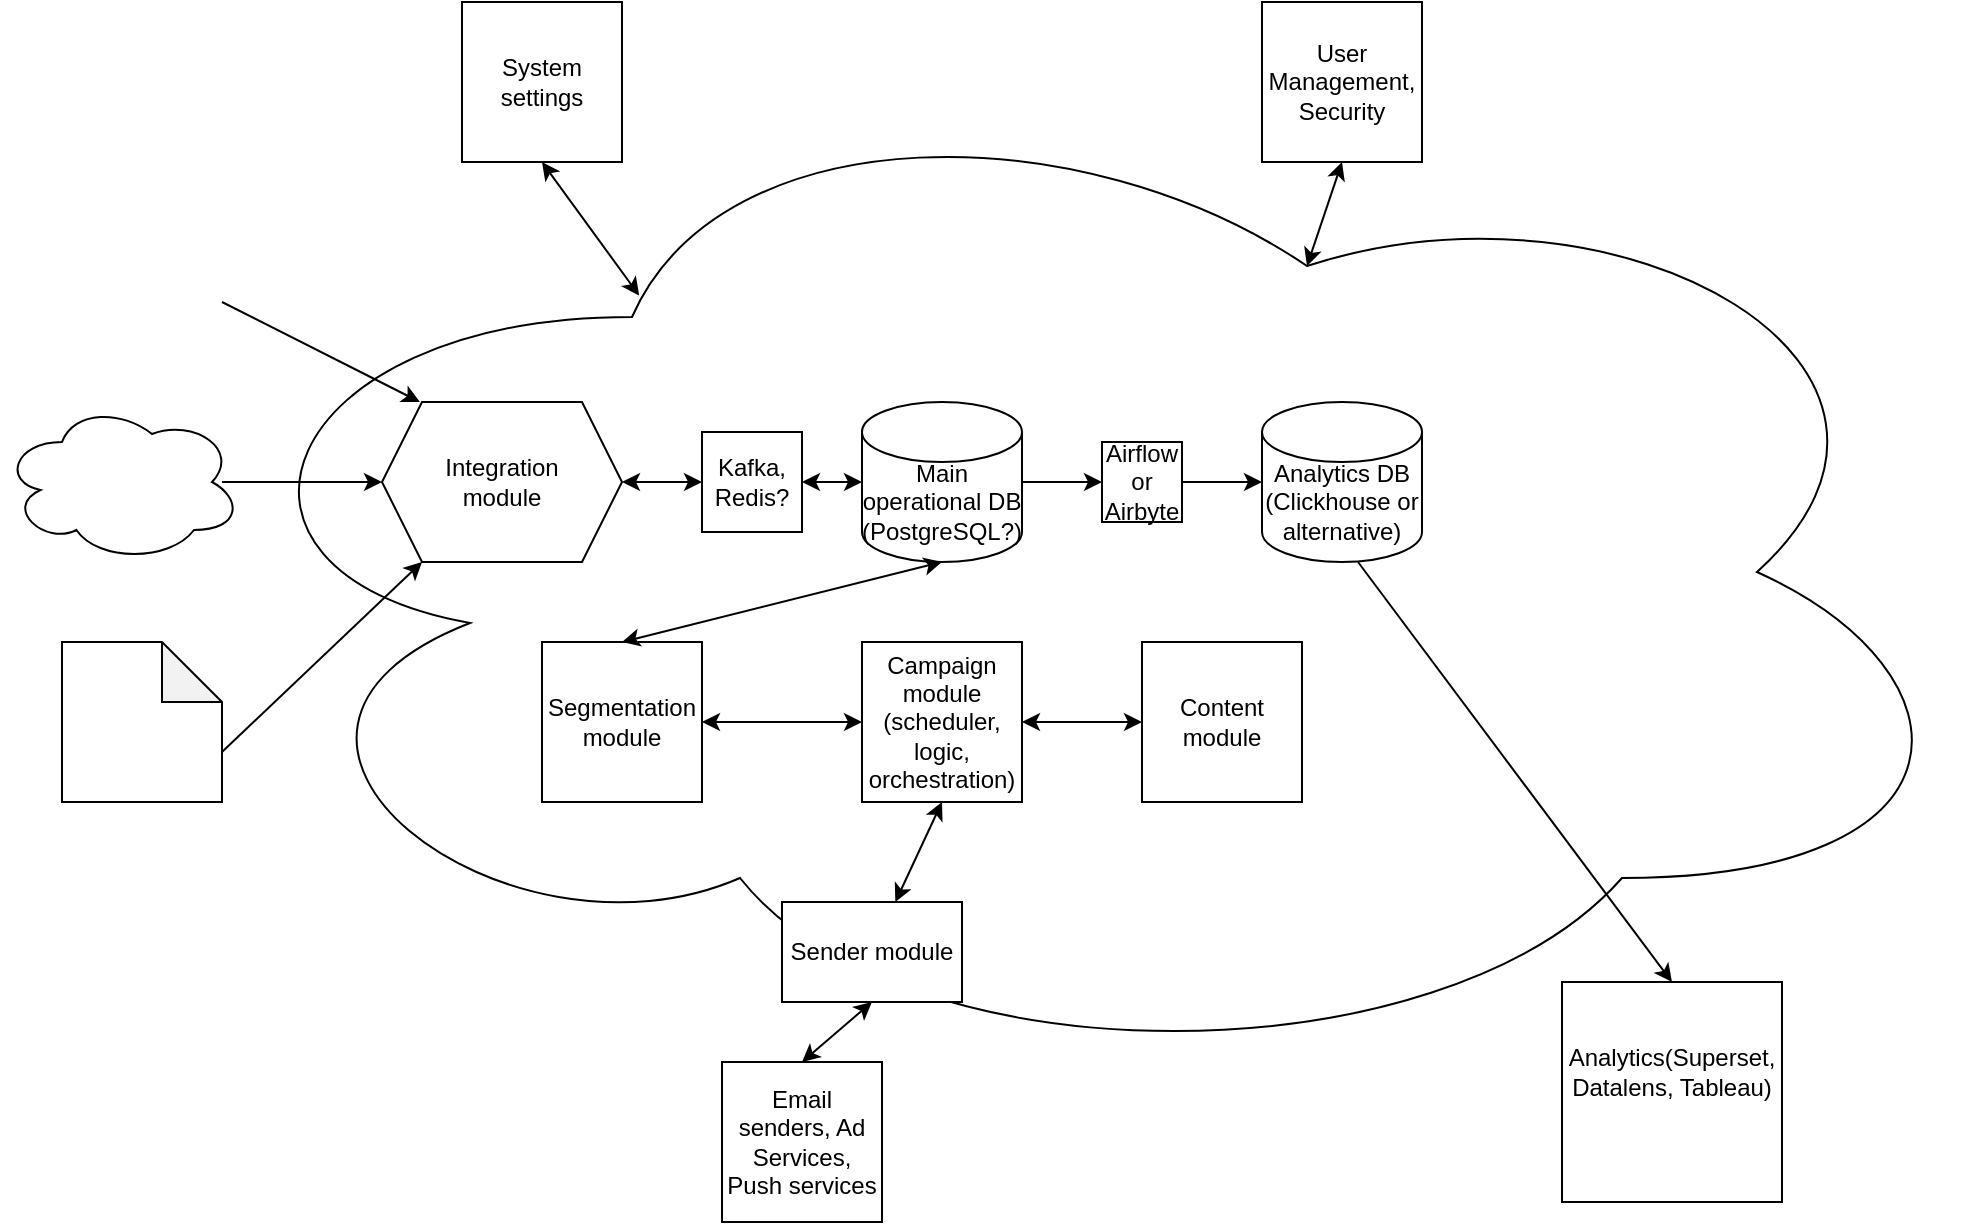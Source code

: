<mxfile version="21.6.8" type="github">
  <diagram id="R2lEEEUBdFMjLlhIrx00" name="Page-1">
    <mxGraphModel dx="2044" dy="724" grid="1" gridSize="10" guides="1" tooltips="1" connect="1" arrows="1" fold="1" page="1" pageScale="1" pageWidth="850" pageHeight="1100" math="0" shadow="0" extFonts="Permanent Marker^https://fonts.googleapis.com/css?family=Permanent+Marker">
      <root>
        <mxCell id="0" />
        <mxCell id="1" parent="0" />
        <mxCell id="Ih885j-gQeIAoYRl0RtT-35" value="" style="ellipse;shape=cloud;whiteSpace=wrap;html=1;" parent="1" vertex="1">
          <mxGeometry x="-20" y="70" width="900" height="510" as="geometry" />
        </mxCell>
        <mxCell id="Ih885j-gQeIAoYRl0RtT-2" value="" style="shape=cylinder3;whiteSpace=wrap;html=1;boundedLbl=1;backgroundOutline=1;size=15;" parent="1" vertex="1">
          <mxGeometry x="320" y="240" width="80" height="80" as="geometry" />
        </mxCell>
        <mxCell id="Ih885j-gQeIAoYRl0RtT-3" value="" style="shape=cylinder3;whiteSpace=wrap;html=1;boundedLbl=1;backgroundOutline=1;size=15;" parent="1" vertex="1">
          <mxGeometry x="520" y="240" width="80" height="80" as="geometry" />
        </mxCell>
        <mxCell id="Ih885j-gQeIAoYRl0RtT-6" value="" style="shape=hexagon;perimeter=hexagonPerimeter2;whiteSpace=wrap;html=1;fixedSize=1;" parent="1" vertex="1">
          <mxGeometry x="80" y="240" width="120" height="80" as="geometry" />
        </mxCell>
        <mxCell id="Ih885j-gQeIAoYRl0RtT-8" value="" style="endArrow=classic;html=1;rounded=0;entryX=0;entryY=0.5;entryDx=0;entryDy=0;entryPerimeter=0;" parent="1" source="Ih885j-gQeIAoYRl0RtT-36" target="Ih885j-gQeIAoYRl0RtT-3" edge="1">
          <mxGeometry width="50" height="50" relative="1" as="geometry">
            <mxPoint x="400" y="280" as="sourcePoint" />
            <mxPoint x="450" y="230" as="targetPoint" />
          </mxGeometry>
        </mxCell>
        <mxCell id="Ih885j-gQeIAoYRl0RtT-9" value="" style="endArrow=classic;startArrow=classic;html=1;rounded=0;exitX=1;exitY=0.5;exitDx=0;exitDy=0;entryX=0;entryY=0.5;entryDx=0;entryDy=0;entryPerimeter=0;" parent="1" source="-zgZr7tTHHLQQjpWOJJ2-16" target="Ih885j-gQeIAoYRl0RtT-2" edge="1">
          <mxGeometry width="50" height="50" relative="1" as="geometry">
            <mxPoint x="400" y="380" as="sourcePoint" />
            <mxPoint x="450" y="330" as="targetPoint" />
          </mxGeometry>
        </mxCell>
        <mxCell id="Ih885j-gQeIAoYRl0RtT-10" value="" style="endArrow=classic;html=1;rounded=0;exitX=1;exitY=0.5;exitDx=0;exitDy=0;entryX=0;entryY=0.5;entryDx=0;entryDy=0;" parent="1" target="Ih885j-gQeIAoYRl0RtT-6" edge="1">
          <mxGeometry width="50" height="50" relative="1" as="geometry">
            <mxPoint y="280" as="sourcePoint" />
            <mxPoint x="340" y="330" as="targetPoint" />
          </mxGeometry>
        </mxCell>
        <mxCell id="Ih885j-gQeIAoYRl0RtT-11" value="" style="whiteSpace=wrap;html=1;aspect=fixed;" parent="1" vertex="1">
          <mxGeometry x="670" y="530" width="110" height="110" as="geometry" />
        </mxCell>
        <mxCell id="Ih885j-gQeIAoYRl0RtT-12" value="Segmentation module" style="whiteSpace=wrap;html=1;aspect=fixed;" parent="1" vertex="1">
          <mxGeometry x="160" y="360" width="80" height="80" as="geometry" />
        </mxCell>
        <mxCell id="Ih885j-gQeIAoYRl0RtT-14" value="" style="endArrow=classic;startArrow=classic;html=1;rounded=0;entryX=0.5;entryY=1;entryDx=0;entryDy=0;entryPerimeter=0;exitX=0.5;exitY=0;exitDx=0;exitDy=0;" parent="1" source="Ih885j-gQeIAoYRl0RtT-12" target="Ih885j-gQeIAoYRl0RtT-2" edge="1">
          <mxGeometry width="50" height="50" relative="1" as="geometry">
            <mxPoint x="290" y="380" as="sourcePoint" />
            <mxPoint x="340" y="330" as="targetPoint" />
          </mxGeometry>
        </mxCell>
        <mxCell id="Ih885j-gQeIAoYRl0RtT-15" value="" style="endArrow=classic;html=1;rounded=0;entryX=0.5;entryY=0;entryDx=0;entryDy=0;exitX=0.6;exitY=1;exitDx=0;exitDy=0;exitPerimeter=0;" parent="1" source="Ih885j-gQeIAoYRl0RtT-3" target="Ih885j-gQeIAoYRl0RtT-11" edge="1">
          <mxGeometry width="50" height="50" relative="1" as="geometry">
            <mxPoint x="290" y="380" as="sourcePoint" />
            <mxPoint x="340" y="330" as="targetPoint" />
          </mxGeometry>
        </mxCell>
        <mxCell id="Ih885j-gQeIAoYRl0RtT-16" value="" style="ellipse;shape=cloud;whiteSpace=wrap;html=1;" parent="1" vertex="1">
          <mxGeometry x="-110" y="240" width="120" height="80" as="geometry" />
        </mxCell>
        <mxCell id="Ih885j-gQeIAoYRl0RtT-17" value="" style="shape=note;whiteSpace=wrap;html=1;backgroundOutline=1;darkOpacity=0.05;" parent="1" vertex="1">
          <mxGeometry x="-80" y="360" width="80" height="80" as="geometry" />
        </mxCell>
        <mxCell id="Ih885j-gQeIAoYRl0RtT-18" value="" style="endArrow=classic;html=1;rounded=0;exitX=0;exitY=0;exitDx=80;exitDy=55;exitPerimeter=0;" parent="1" source="Ih885j-gQeIAoYRl0RtT-17" edge="1">
          <mxGeometry width="50" height="50" relative="1" as="geometry">
            <mxPoint x="50" y="370" as="sourcePoint" />
            <mxPoint x="100" y="320" as="targetPoint" />
          </mxGeometry>
        </mxCell>
        <mxCell id="Ih885j-gQeIAoYRl0RtT-19" value="" style="endArrow=classic;html=1;rounded=0;entryX=0.158;entryY=0;entryDx=0;entryDy=0;entryPerimeter=0;" parent="1" target="Ih885j-gQeIAoYRl0RtT-6" edge="1">
          <mxGeometry width="50" height="50" relative="1" as="geometry">
            <mxPoint y="190" as="sourcePoint" />
            <mxPoint x="30" y="170" as="targetPoint" />
          </mxGeometry>
        </mxCell>
        <mxCell id="Ih885j-gQeIAoYRl0RtT-20" value="Analytics DB (Clickhouse or alternative)" style="text;html=1;strokeColor=none;fillColor=none;align=center;verticalAlign=middle;whiteSpace=wrap;rounded=0;" parent="1" vertex="1">
          <mxGeometry x="520" y="280" width="80" height="20" as="geometry" />
        </mxCell>
        <mxCell id="Ih885j-gQeIAoYRl0RtT-21" value="Main operational DB (PostgreSQL?)" style="text;html=1;strokeColor=none;fillColor=none;align=center;verticalAlign=middle;whiteSpace=wrap;rounded=0;" parent="1" vertex="1">
          <mxGeometry x="320" y="275" width="80" height="30" as="geometry" />
        </mxCell>
        <mxCell id="Ih885j-gQeIAoYRl0RtT-25" value="" style="whiteSpace=wrap;html=1;aspect=fixed;" parent="1" vertex="1">
          <mxGeometry x="120" y="40" width="80" height="80" as="geometry" />
        </mxCell>
        <mxCell id="Ih885j-gQeIAoYRl0RtT-26" value="System settings " style="text;html=1;strokeColor=none;fillColor=none;align=center;verticalAlign=middle;whiteSpace=wrap;rounded=0;" parent="1" vertex="1">
          <mxGeometry x="120" y="65" width="80" height="30" as="geometry" />
        </mxCell>
        <mxCell id="Ih885j-gQeIAoYRl0RtT-28" value="" style="whiteSpace=wrap;html=1;aspect=fixed;" parent="1" vertex="1">
          <mxGeometry x="520" y="40" width="80" height="80" as="geometry" />
        </mxCell>
        <mxCell id="Ih885j-gQeIAoYRl0RtT-29" value="User Management, Security" style="text;html=1;strokeColor=none;fillColor=none;align=center;verticalAlign=middle;whiteSpace=wrap;rounded=0;" parent="1" vertex="1">
          <mxGeometry x="520" y="65" width="80" height="30" as="geometry" />
        </mxCell>
        <mxCell id="Ih885j-gQeIAoYRl0RtT-32" value="" style="endArrow=classic;startArrow=classic;html=1;rounded=0;exitX=0.625;exitY=0.2;exitDx=0;exitDy=0;exitPerimeter=0;entryX=0.5;entryY=1;entryDx=0;entryDy=0;" parent="1" source="Ih885j-gQeIAoYRl0RtT-35" target="Ih885j-gQeIAoYRl0RtT-28" edge="1">
          <mxGeometry width="50" height="50" relative="1" as="geometry">
            <mxPoint x="520" y="170" as="sourcePoint" />
            <mxPoint x="570" y="120" as="targetPoint" />
          </mxGeometry>
        </mxCell>
        <mxCell id="Ih885j-gQeIAoYRl0RtT-37" value="" style="endArrow=classic;html=1;rounded=0;entryX=0;entryY=0.5;entryDx=0;entryDy=0;entryPerimeter=0;" parent="1" target="Ih885j-gQeIAoYRl0RtT-36" edge="1">
          <mxGeometry width="50" height="50" relative="1" as="geometry">
            <mxPoint x="400" y="280" as="sourcePoint" />
            <mxPoint x="520" y="280" as="targetPoint" />
          </mxGeometry>
        </mxCell>
        <mxCell id="Ih885j-gQeIAoYRl0RtT-36" value="Airflow or Airbyte" style="whiteSpace=wrap;html=1;aspect=fixed;" parent="1" vertex="1">
          <mxGeometry x="440" y="260" width="40" height="40" as="geometry" />
        </mxCell>
        <mxCell id="Ih885j-gQeIAoYRl0RtT-38" value="Analytics(Superset, Datalens, Tableau)" style="text;html=1;strokeColor=none;fillColor=none;align=center;verticalAlign=middle;whiteSpace=wrap;rounded=0;" parent="1" vertex="1">
          <mxGeometry x="695" y="560" width="60" height="30" as="geometry" />
        </mxCell>
        <mxCell id="VZs4IlFo4X3rYlclZ3aj-1" value="Integration module" style="text;html=1;strokeColor=none;fillColor=none;align=center;verticalAlign=middle;whiteSpace=wrap;rounded=0;" parent="1" vertex="1">
          <mxGeometry x="110" y="265" width="60" height="30" as="geometry" />
        </mxCell>
        <mxCell id="-zgZr7tTHHLQQjpWOJJ2-1" value="Content module" style="whiteSpace=wrap;html=1;aspect=fixed;" vertex="1" parent="1">
          <mxGeometry x="460" y="360" width="80" height="80" as="geometry" />
        </mxCell>
        <mxCell id="-zgZr7tTHHLQQjpWOJJ2-6" value="Campaign module (scheduler, logic, orchestration)" style="whiteSpace=wrap;html=1;aspect=fixed;" vertex="1" parent="1">
          <mxGeometry x="320" y="360" width="80" height="80" as="geometry" />
        </mxCell>
        <mxCell id="-zgZr7tTHHLQQjpWOJJ2-7" value="" style="endArrow=classic;startArrow=classic;html=1;rounded=0;exitX=0.254;exitY=0.229;exitDx=0;exitDy=0;exitPerimeter=0;" edge="1" parent="1" source="Ih885j-gQeIAoYRl0RtT-35">
          <mxGeometry width="50" height="50" relative="1" as="geometry">
            <mxPoint x="110" y="170" as="sourcePoint" />
            <mxPoint x="160" y="120" as="targetPoint" />
          </mxGeometry>
        </mxCell>
        <mxCell id="-zgZr7tTHHLQQjpWOJJ2-8" value="" style="endArrow=classic;startArrow=classic;html=1;rounded=0;entryX=1;entryY=0.5;entryDx=0;entryDy=0;" edge="1" parent="1" source="-zgZr7tTHHLQQjpWOJJ2-6" target="Ih885j-gQeIAoYRl0RtT-12">
          <mxGeometry width="50" height="50" relative="1" as="geometry">
            <mxPoint x="240" y="400" as="sourcePoint" />
            <mxPoint x="290" y="350" as="targetPoint" />
          </mxGeometry>
        </mxCell>
        <mxCell id="-zgZr7tTHHLQQjpWOJJ2-9" value="" style="endArrow=classic;startArrow=classic;html=1;rounded=0;entryX=0;entryY=0.5;entryDx=0;entryDy=0;exitX=1;exitY=0.5;exitDx=0;exitDy=0;" edge="1" parent="1" source="-zgZr7tTHHLQQjpWOJJ2-6" target="-zgZr7tTHHLQQjpWOJJ2-1">
          <mxGeometry width="50" height="50" relative="1" as="geometry">
            <mxPoint x="410" y="390" as="sourcePoint" />
            <mxPoint x="460" y="340" as="targetPoint" />
          </mxGeometry>
        </mxCell>
        <mxCell id="-zgZr7tTHHLQQjpWOJJ2-12" value="Email senders, Ad Services, Push services" style="whiteSpace=wrap;html=1;aspect=fixed;" vertex="1" parent="1">
          <mxGeometry x="250" y="570" width="80" height="80" as="geometry" />
        </mxCell>
        <mxCell id="-zgZr7tTHHLQQjpWOJJ2-15" value="" style="endArrow=classic;startArrow=classic;html=1;rounded=0;entryX=0.5;entryY=1;entryDx=0;entryDy=0;" edge="1" parent="1" source="-zgZr7tTHHLQQjpWOJJ2-18" target="-zgZr7tTHHLQQjpWOJJ2-6">
          <mxGeometry width="50" height="50" relative="1" as="geometry">
            <mxPoint x="290" y="570" as="sourcePoint" />
            <mxPoint x="380" y="430" as="targetPoint" />
          </mxGeometry>
        </mxCell>
        <mxCell id="-zgZr7tTHHLQQjpWOJJ2-17" value="" style="endArrow=classic;startArrow=classic;html=1;rounded=0;exitX=1;exitY=0.5;exitDx=0;exitDy=0;entryX=0;entryY=0.5;entryDx=0;entryDy=0;entryPerimeter=0;" edge="1" parent="1" source="Ih885j-gQeIAoYRl0RtT-6" target="-zgZr7tTHHLQQjpWOJJ2-16">
          <mxGeometry width="50" height="50" relative="1" as="geometry">
            <mxPoint x="200" y="280" as="sourcePoint" />
            <mxPoint x="320" y="280" as="targetPoint" />
          </mxGeometry>
        </mxCell>
        <mxCell id="-zgZr7tTHHLQQjpWOJJ2-16" value="Kafka, Redis?" style="whiteSpace=wrap;html=1;aspect=fixed;" vertex="1" parent="1">
          <mxGeometry x="240" y="255" width="50" height="50" as="geometry" />
        </mxCell>
        <mxCell id="-zgZr7tTHHLQQjpWOJJ2-19" value="" style="endArrow=classic;startArrow=classic;html=1;rounded=0;entryX=0.5;entryY=1;entryDx=0;entryDy=0;" edge="1" parent="1" target="-zgZr7tTHHLQQjpWOJJ2-18">
          <mxGeometry width="50" height="50" relative="1" as="geometry">
            <mxPoint x="290" y="570" as="sourcePoint" />
            <mxPoint x="360" y="440" as="targetPoint" />
          </mxGeometry>
        </mxCell>
        <mxCell id="-zgZr7tTHHLQQjpWOJJ2-18" value="Sender module" style="rounded=0;whiteSpace=wrap;html=1;" vertex="1" parent="1">
          <mxGeometry x="280" y="490" width="90" height="50" as="geometry" />
        </mxCell>
      </root>
    </mxGraphModel>
  </diagram>
</mxfile>

